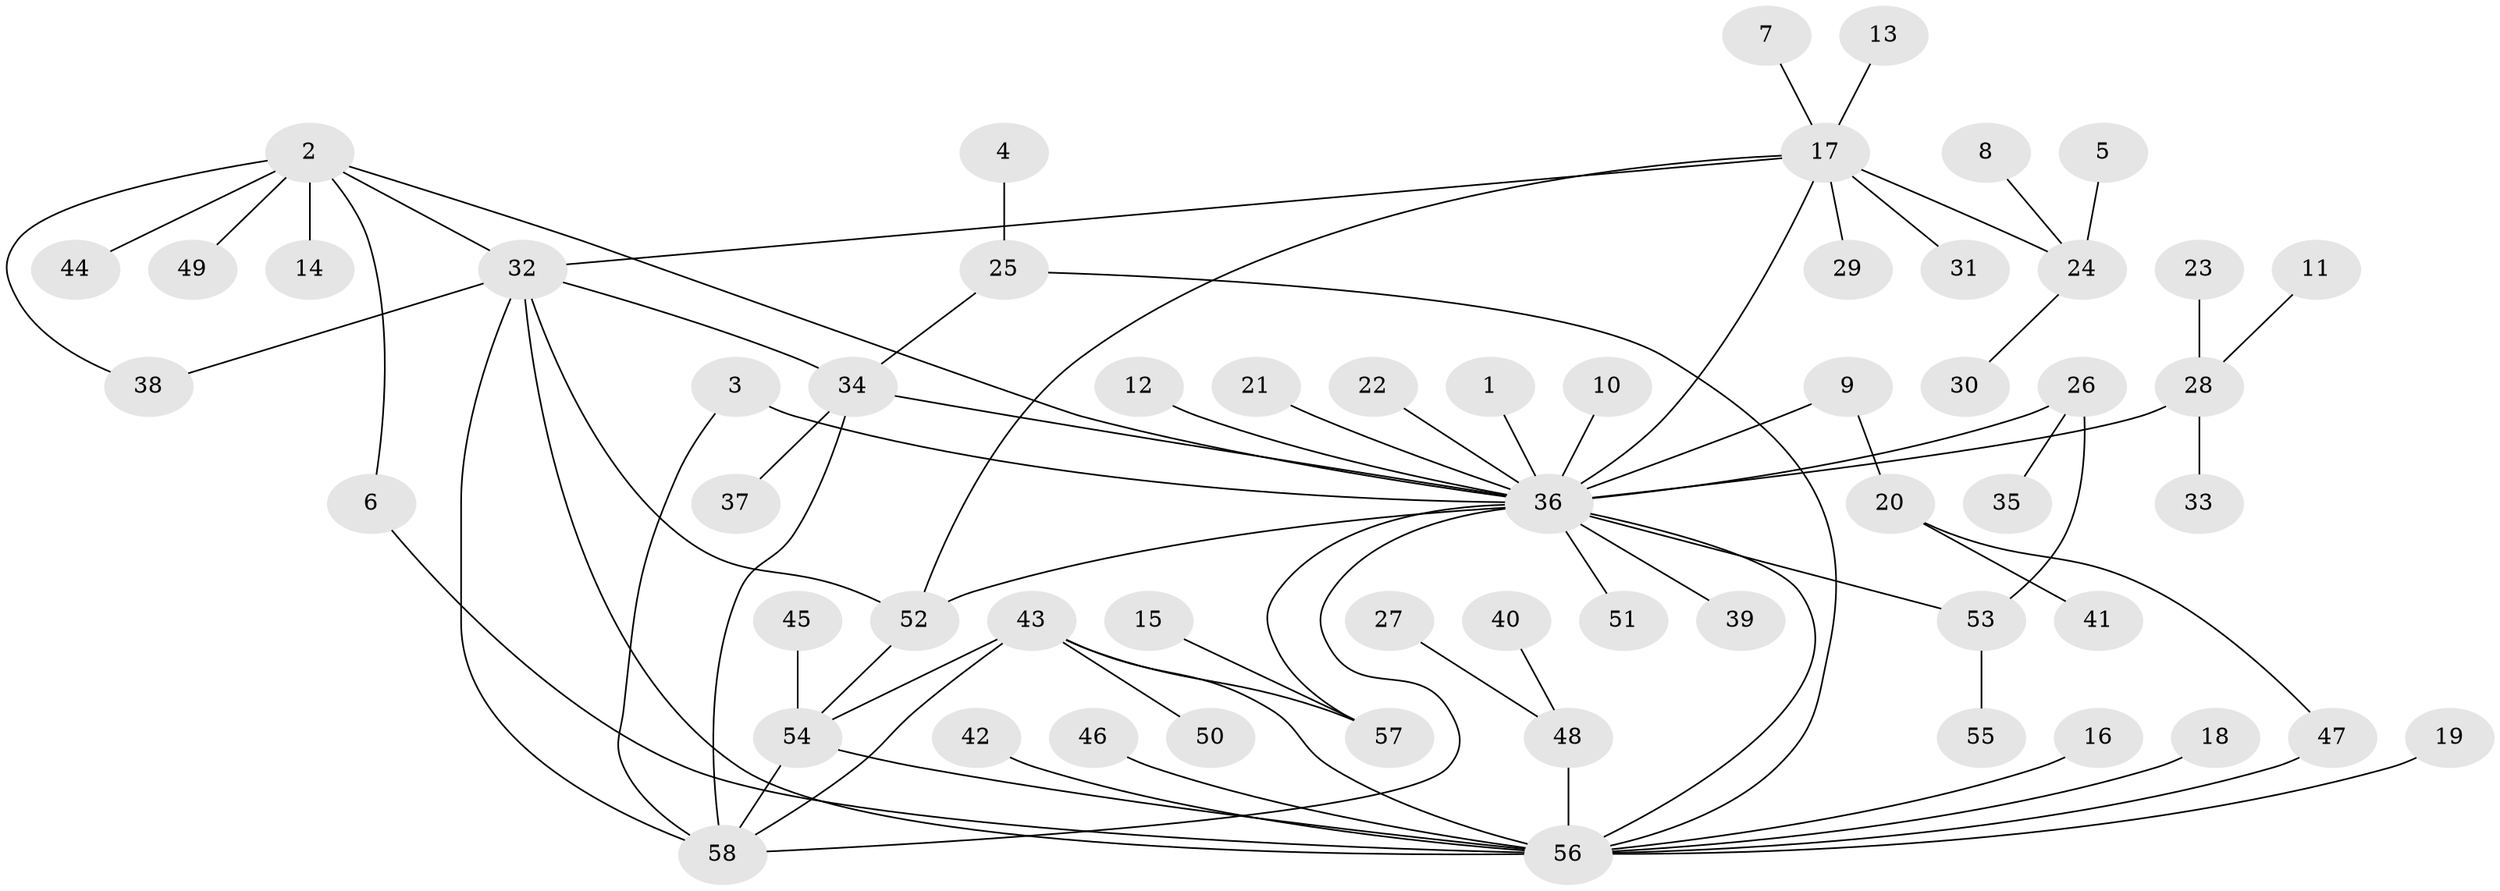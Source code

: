 // original degree distribution, {2: 0.18518518518518517, 10: 0.024691358024691357, 26: 0.012345679012345678, 7: 0.012345679012345678, 6: 0.037037037037037035, 8: 0.012345679012345678, 17: 0.012345679012345678, 1: 0.5555555555555556, 4: 0.037037037037037035, 5: 0.037037037037037035, 3: 0.07407407407407407}
// Generated by graph-tools (version 1.1) at 2025/36/03/04/25 23:36:53]
// undirected, 58 vertices, 75 edges
graph export_dot {
  node [color=gray90,style=filled];
  1;
  2;
  3;
  4;
  5;
  6;
  7;
  8;
  9;
  10;
  11;
  12;
  13;
  14;
  15;
  16;
  17;
  18;
  19;
  20;
  21;
  22;
  23;
  24;
  25;
  26;
  27;
  28;
  29;
  30;
  31;
  32;
  33;
  34;
  35;
  36;
  37;
  38;
  39;
  40;
  41;
  42;
  43;
  44;
  45;
  46;
  47;
  48;
  49;
  50;
  51;
  52;
  53;
  54;
  55;
  56;
  57;
  58;
  1 -- 36 [weight=1.0];
  2 -- 6 [weight=1.0];
  2 -- 14 [weight=1.0];
  2 -- 32 [weight=1.0];
  2 -- 36 [weight=1.0];
  2 -- 38 [weight=1.0];
  2 -- 44 [weight=1.0];
  2 -- 49 [weight=1.0];
  3 -- 36 [weight=1.0];
  3 -- 58 [weight=1.0];
  4 -- 25 [weight=1.0];
  5 -- 24 [weight=1.0];
  6 -- 56 [weight=1.0];
  7 -- 17 [weight=1.0];
  8 -- 24 [weight=1.0];
  9 -- 20 [weight=1.0];
  9 -- 36 [weight=1.0];
  10 -- 36 [weight=1.0];
  11 -- 28 [weight=1.0];
  12 -- 36 [weight=1.0];
  13 -- 17 [weight=1.0];
  15 -- 57 [weight=1.0];
  16 -- 56 [weight=1.0];
  17 -- 24 [weight=1.0];
  17 -- 29 [weight=1.0];
  17 -- 31 [weight=1.0];
  17 -- 32 [weight=1.0];
  17 -- 36 [weight=1.0];
  17 -- 52 [weight=1.0];
  18 -- 56 [weight=1.0];
  19 -- 56 [weight=1.0];
  20 -- 41 [weight=1.0];
  20 -- 47 [weight=1.0];
  21 -- 36 [weight=1.0];
  22 -- 36 [weight=1.0];
  23 -- 28 [weight=1.0];
  24 -- 30 [weight=1.0];
  25 -- 34 [weight=1.0];
  25 -- 56 [weight=1.0];
  26 -- 35 [weight=1.0];
  26 -- 36 [weight=2.0];
  26 -- 53 [weight=1.0];
  27 -- 48 [weight=1.0];
  28 -- 33 [weight=1.0];
  28 -- 36 [weight=1.0];
  32 -- 34 [weight=1.0];
  32 -- 38 [weight=1.0];
  32 -- 52 [weight=1.0];
  32 -- 56 [weight=1.0];
  32 -- 58 [weight=1.0];
  34 -- 36 [weight=1.0];
  34 -- 37 [weight=1.0];
  34 -- 58 [weight=1.0];
  36 -- 39 [weight=1.0];
  36 -- 51 [weight=1.0];
  36 -- 52 [weight=1.0];
  36 -- 53 [weight=1.0];
  36 -- 56 [weight=1.0];
  36 -- 57 [weight=1.0];
  36 -- 58 [weight=1.0];
  40 -- 48 [weight=1.0];
  42 -- 56 [weight=1.0];
  43 -- 50 [weight=1.0];
  43 -- 54 [weight=1.0];
  43 -- 56 [weight=1.0];
  43 -- 57 [weight=1.0];
  43 -- 58 [weight=1.0];
  45 -- 54 [weight=1.0];
  46 -- 56 [weight=1.0];
  47 -- 56 [weight=1.0];
  48 -- 56 [weight=1.0];
  52 -- 54 [weight=2.0];
  53 -- 55 [weight=1.0];
  54 -- 56 [weight=1.0];
  54 -- 58 [weight=1.0];
}
